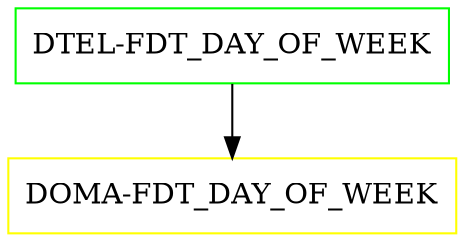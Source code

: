 digraph G {
  "DTEL-FDT_DAY_OF_WEEK" [shape=box,color=green];
  "DOMA-FDT_DAY_OF_WEEK" [shape=box,color=yellow,URL="./DOMA_FDT_DAY_OF_WEEK.html"];
  "DTEL-FDT_DAY_OF_WEEK" -> "DOMA-FDT_DAY_OF_WEEK";
}
